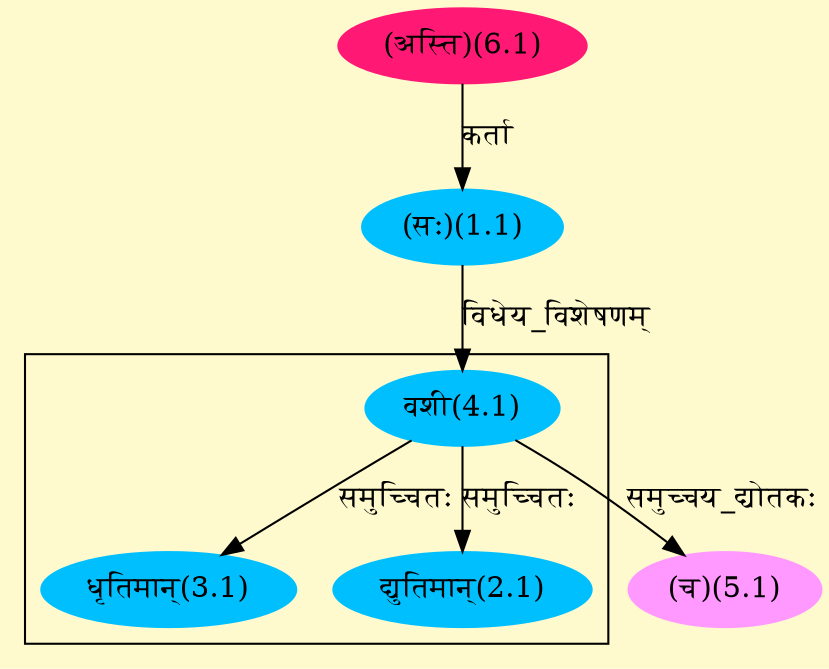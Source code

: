 digraph G{
rankdir=BT;
 compound=true;
 bgcolor="lemonchiffon1";

subgraph cluster_1{
Node2_1 [style=filled, color="#00BFFF" label = "द्युतिमान्(2.1)"]
Node4_1 [style=filled, color="#00BFFF" label = "वशी(4.1)"]
Node3_1 [style=filled, color="#00BFFF" label = "धृतिमान्(3.1)"]

}
Node1_1 [style=filled, color="#00BFFF" label = "(सः)(1.1)"]
Node6_1 [style=filled, color="#FF1975" label = "(अस्ति)(6.1)"]
Node4_1 [style=filled, color="#00BFFF" label = "वशी(4.1)"]
Node5_1 [style=filled, color="#FF99FF" label = "(च)(5.1)"]
/* Start of Relations section */

Node1_1 -> Node6_1 [  label="कर्ता"  dir="back" ]
Node2_1 -> Node4_1 [  label="समुच्चितः"  dir="back" ]
Node3_1 -> Node4_1 [  label="समुच्चितः"  dir="back" ]
Node4_1 -> Node1_1 [  label="विधेय_विशेषणम्"  dir="back" ]
Node5_1 -> Node4_1 [  label="समुच्चय_द्योतकः"  dir="back" ]
}
